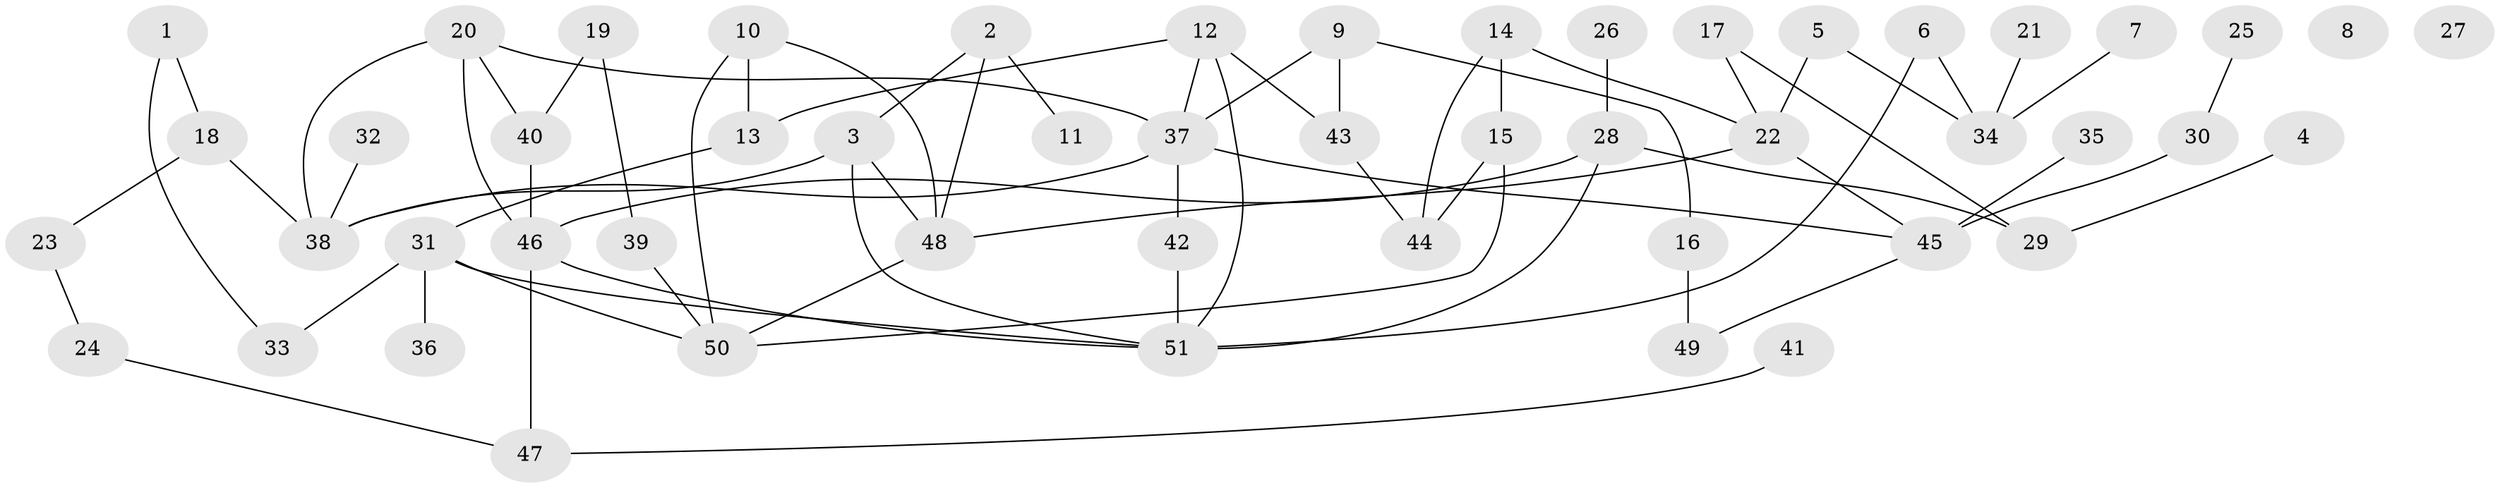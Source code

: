 // coarse degree distribution, {2: 0.29411764705882354, 1: 0.20588235294117646, 5: 0.11764705882352941, 3: 0.17647058823529413, 4: 0.11764705882352941, 6: 0.058823529411764705, 7: 0.029411764705882353}
// Generated by graph-tools (version 1.1) at 2025/35/03/04/25 23:35:58]
// undirected, 51 vertices, 70 edges
graph export_dot {
  node [color=gray90,style=filled];
  1;
  2;
  3;
  4;
  5;
  6;
  7;
  8;
  9;
  10;
  11;
  12;
  13;
  14;
  15;
  16;
  17;
  18;
  19;
  20;
  21;
  22;
  23;
  24;
  25;
  26;
  27;
  28;
  29;
  30;
  31;
  32;
  33;
  34;
  35;
  36;
  37;
  38;
  39;
  40;
  41;
  42;
  43;
  44;
  45;
  46;
  47;
  48;
  49;
  50;
  51;
  1 -- 18;
  1 -- 33;
  2 -- 3;
  2 -- 11;
  2 -- 48;
  3 -- 38;
  3 -- 48;
  3 -- 51;
  4 -- 29;
  5 -- 22;
  5 -- 34;
  6 -- 34;
  6 -- 51;
  7 -- 34;
  9 -- 16;
  9 -- 37;
  9 -- 43;
  10 -- 13;
  10 -- 48;
  10 -- 50;
  12 -- 13;
  12 -- 37;
  12 -- 43;
  12 -- 51;
  13 -- 31;
  14 -- 15;
  14 -- 22;
  14 -- 44;
  15 -- 44;
  15 -- 50;
  16 -- 49;
  17 -- 22;
  17 -- 29;
  18 -- 23;
  18 -- 38;
  19 -- 39;
  19 -- 40;
  20 -- 37;
  20 -- 38;
  20 -- 40;
  20 -- 46;
  21 -- 34;
  22 -- 45;
  22 -- 48;
  23 -- 24;
  24 -- 47;
  25 -- 30;
  26 -- 28;
  28 -- 29;
  28 -- 46;
  28 -- 51;
  30 -- 45;
  31 -- 33;
  31 -- 36;
  31 -- 50;
  31 -- 51;
  32 -- 38;
  35 -- 45;
  37 -- 38;
  37 -- 42;
  37 -- 45;
  39 -- 50;
  40 -- 46;
  41 -- 47;
  42 -- 51;
  43 -- 44;
  45 -- 49;
  46 -- 47;
  46 -- 51;
  48 -- 50;
}
